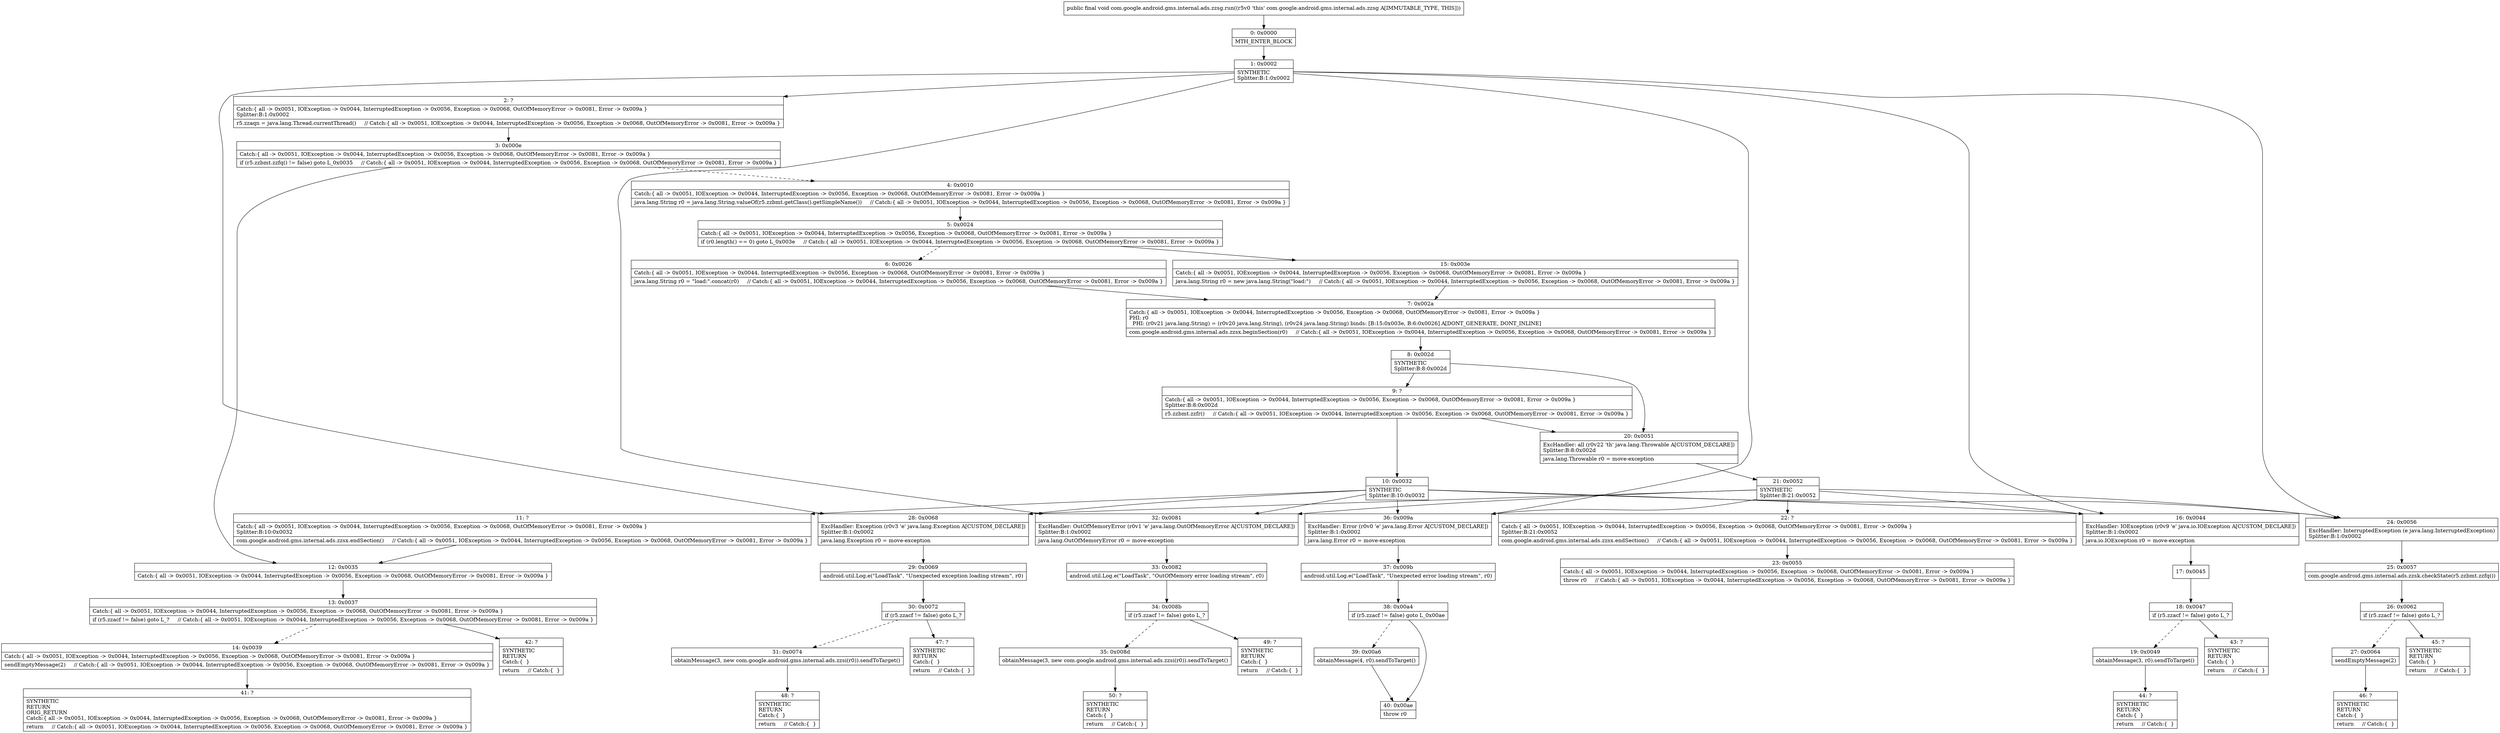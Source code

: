 digraph "CFG forcom.google.android.gms.internal.ads.zzsg.run()V" {
Node_0 [shape=record,label="{0\:\ 0x0000|MTH_ENTER_BLOCK\l}"];
Node_1 [shape=record,label="{1\:\ 0x0002|SYNTHETIC\lSplitter:B:1:0x0002\l}"];
Node_2 [shape=record,label="{2\:\ ?|Catch:\{ all \-\> 0x0051, IOException \-\> 0x0044, InterruptedException \-\> 0x0056, Exception \-\> 0x0068, OutOfMemoryError \-\> 0x0081, Error \-\> 0x009a \}\lSplitter:B:1:0x0002\l|r5.zzaqn = java.lang.Thread.currentThread()     \/\/ Catch:\{ all \-\> 0x0051, IOException \-\> 0x0044, InterruptedException \-\> 0x0056, Exception \-\> 0x0068, OutOfMemoryError \-\> 0x0081, Error \-\> 0x009a \}\l}"];
Node_3 [shape=record,label="{3\:\ 0x000e|Catch:\{ all \-\> 0x0051, IOException \-\> 0x0044, InterruptedException \-\> 0x0056, Exception \-\> 0x0068, OutOfMemoryError \-\> 0x0081, Error \-\> 0x009a \}\l|if (r5.zzbmt.zzfq() != false) goto L_0x0035     \/\/ Catch:\{ all \-\> 0x0051, IOException \-\> 0x0044, InterruptedException \-\> 0x0056, Exception \-\> 0x0068, OutOfMemoryError \-\> 0x0081, Error \-\> 0x009a \}\l}"];
Node_4 [shape=record,label="{4\:\ 0x0010|Catch:\{ all \-\> 0x0051, IOException \-\> 0x0044, InterruptedException \-\> 0x0056, Exception \-\> 0x0068, OutOfMemoryError \-\> 0x0081, Error \-\> 0x009a \}\l|java.lang.String r0 = java.lang.String.valueOf(r5.zzbmt.getClass().getSimpleName())     \/\/ Catch:\{ all \-\> 0x0051, IOException \-\> 0x0044, InterruptedException \-\> 0x0056, Exception \-\> 0x0068, OutOfMemoryError \-\> 0x0081, Error \-\> 0x009a \}\l}"];
Node_5 [shape=record,label="{5\:\ 0x0024|Catch:\{ all \-\> 0x0051, IOException \-\> 0x0044, InterruptedException \-\> 0x0056, Exception \-\> 0x0068, OutOfMemoryError \-\> 0x0081, Error \-\> 0x009a \}\l|if (r0.length() == 0) goto L_0x003e     \/\/ Catch:\{ all \-\> 0x0051, IOException \-\> 0x0044, InterruptedException \-\> 0x0056, Exception \-\> 0x0068, OutOfMemoryError \-\> 0x0081, Error \-\> 0x009a \}\l}"];
Node_6 [shape=record,label="{6\:\ 0x0026|Catch:\{ all \-\> 0x0051, IOException \-\> 0x0044, InterruptedException \-\> 0x0056, Exception \-\> 0x0068, OutOfMemoryError \-\> 0x0081, Error \-\> 0x009a \}\l|java.lang.String r0 = \"load:\".concat(r0)     \/\/ Catch:\{ all \-\> 0x0051, IOException \-\> 0x0044, InterruptedException \-\> 0x0056, Exception \-\> 0x0068, OutOfMemoryError \-\> 0x0081, Error \-\> 0x009a \}\l}"];
Node_7 [shape=record,label="{7\:\ 0x002a|Catch:\{ all \-\> 0x0051, IOException \-\> 0x0044, InterruptedException \-\> 0x0056, Exception \-\> 0x0068, OutOfMemoryError \-\> 0x0081, Error \-\> 0x009a \}\lPHI: r0 \l  PHI: (r0v21 java.lang.String) = (r0v20 java.lang.String), (r0v24 java.lang.String) binds: [B:15:0x003e, B:6:0x0026] A[DONT_GENERATE, DONT_INLINE]\l|com.google.android.gms.internal.ads.zzsx.beginSection(r0)     \/\/ Catch:\{ all \-\> 0x0051, IOException \-\> 0x0044, InterruptedException \-\> 0x0056, Exception \-\> 0x0068, OutOfMemoryError \-\> 0x0081, Error \-\> 0x009a \}\l}"];
Node_8 [shape=record,label="{8\:\ 0x002d|SYNTHETIC\lSplitter:B:8:0x002d\l}"];
Node_9 [shape=record,label="{9\:\ ?|Catch:\{ all \-\> 0x0051, IOException \-\> 0x0044, InterruptedException \-\> 0x0056, Exception \-\> 0x0068, OutOfMemoryError \-\> 0x0081, Error \-\> 0x009a \}\lSplitter:B:8:0x002d\l|r5.zzbmt.zzfr()     \/\/ Catch:\{ all \-\> 0x0051, IOException \-\> 0x0044, InterruptedException \-\> 0x0056, Exception \-\> 0x0068, OutOfMemoryError \-\> 0x0081, Error \-\> 0x009a \}\l}"];
Node_10 [shape=record,label="{10\:\ 0x0032|SYNTHETIC\lSplitter:B:10:0x0032\l}"];
Node_11 [shape=record,label="{11\:\ ?|Catch:\{ all \-\> 0x0051, IOException \-\> 0x0044, InterruptedException \-\> 0x0056, Exception \-\> 0x0068, OutOfMemoryError \-\> 0x0081, Error \-\> 0x009a \}\lSplitter:B:10:0x0032\l|com.google.android.gms.internal.ads.zzsx.endSection()     \/\/ Catch:\{ all \-\> 0x0051, IOException \-\> 0x0044, InterruptedException \-\> 0x0056, Exception \-\> 0x0068, OutOfMemoryError \-\> 0x0081, Error \-\> 0x009a \}\l}"];
Node_12 [shape=record,label="{12\:\ 0x0035|Catch:\{ all \-\> 0x0051, IOException \-\> 0x0044, InterruptedException \-\> 0x0056, Exception \-\> 0x0068, OutOfMemoryError \-\> 0x0081, Error \-\> 0x009a \}\l}"];
Node_13 [shape=record,label="{13\:\ 0x0037|Catch:\{ all \-\> 0x0051, IOException \-\> 0x0044, InterruptedException \-\> 0x0056, Exception \-\> 0x0068, OutOfMemoryError \-\> 0x0081, Error \-\> 0x009a \}\l|if (r5.zzacf != false) goto L_?     \/\/ Catch:\{ all \-\> 0x0051, IOException \-\> 0x0044, InterruptedException \-\> 0x0056, Exception \-\> 0x0068, OutOfMemoryError \-\> 0x0081, Error \-\> 0x009a \}\l}"];
Node_14 [shape=record,label="{14\:\ 0x0039|Catch:\{ all \-\> 0x0051, IOException \-\> 0x0044, InterruptedException \-\> 0x0056, Exception \-\> 0x0068, OutOfMemoryError \-\> 0x0081, Error \-\> 0x009a \}\l|sendEmptyMessage(2)     \/\/ Catch:\{ all \-\> 0x0051, IOException \-\> 0x0044, InterruptedException \-\> 0x0056, Exception \-\> 0x0068, OutOfMemoryError \-\> 0x0081, Error \-\> 0x009a \}\l}"];
Node_15 [shape=record,label="{15\:\ 0x003e|Catch:\{ all \-\> 0x0051, IOException \-\> 0x0044, InterruptedException \-\> 0x0056, Exception \-\> 0x0068, OutOfMemoryError \-\> 0x0081, Error \-\> 0x009a \}\l|java.lang.String r0 = new java.lang.String(\"load:\")     \/\/ Catch:\{ all \-\> 0x0051, IOException \-\> 0x0044, InterruptedException \-\> 0x0056, Exception \-\> 0x0068, OutOfMemoryError \-\> 0x0081, Error \-\> 0x009a \}\l}"];
Node_16 [shape=record,label="{16\:\ 0x0044|ExcHandler: IOException (r0v9 'e' java.io.IOException A[CUSTOM_DECLARE])\lSplitter:B:1:0x0002\l|java.io.IOException r0 = move\-exception\l}"];
Node_17 [shape=record,label="{17\:\ 0x0045}"];
Node_18 [shape=record,label="{18\:\ 0x0047|if (r5.zzacf != false) goto L_?\l}"];
Node_19 [shape=record,label="{19\:\ 0x0049|obtainMessage(3, r0).sendToTarget()\l}"];
Node_20 [shape=record,label="{20\:\ 0x0051|ExcHandler: all (r0v22 'th' java.lang.Throwable A[CUSTOM_DECLARE])\lSplitter:B:8:0x002d\l|java.lang.Throwable r0 = move\-exception\l}"];
Node_21 [shape=record,label="{21\:\ 0x0052|SYNTHETIC\lSplitter:B:21:0x0052\l}"];
Node_22 [shape=record,label="{22\:\ ?|Catch:\{ all \-\> 0x0051, IOException \-\> 0x0044, InterruptedException \-\> 0x0056, Exception \-\> 0x0068, OutOfMemoryError \-\> 0x0081, Error \-\> 0x009a \}\lSplitter:B:21:0x0052\l|com.google.android.gms.internal.ads.zzsx.endSection()     \/\/ Catch:\{ all \-\> 0x0051, IOException \-\> 0x0044, InterruptedException \-\> 0x0056, Exception \-\> 0x0068, OutOfMemoryError \-\> 0x0081, Error \-\> 0x009a \}\l}"];
Node_23 [shape=record,label="{23\:\ 0x0055|Catch:\{ all \-\> 0x0051, IOException \-\> 0x0044, InterruptedException \-\> 0x0056, Exception \-\> 0x0068, OutOfMemoryError \-\> 0x0081, Error \-\> 0x009a \}\l|throw r0     \/\/ Catch:\{ all \-\> 0x0051, IOException \-\> 0x0044, InterruptedException \-\> 0x0056, Exception \-\> 0x0068, OutOfMemoryError \-\> 0x0081, Error \-\> 0x009a \}\l}"];
Node_24 [shape=record,label="{24\:\ 0x0056|ExcHandler: InterruptedException (e java.lang.InterruptedException)\lSplitter:B:1:0x0002\l}"];
Node_25 [shape=record,label="{25\:\ 0x0057|com.google.android.gms.internal.ads.zzsk.checkState(r5.zzbmt.zzfq())\l}"];
Node_26 [shape=record,label="{26\:\ 0x0062|if (r5.zzacf != false) goto L_?\l}"];
Node_27 [shape=record,label="{27\:\ 0x0064|sendEmptyMessage(2)\l}"];
Node_28 [shape=record,label="{28\:\ 0x0068|ExcHandler: Exception (r0v3 'e' java.lang.Exception A[CUSTOM_DECLARE])\lSplitter:B:1:0x0002\l|java.lang.Exception r0 = move\-exception\l}"];
Node_29 [shape=record,label="{29\:\ 0x0069|android.util.Log.e(\"LoadTask\", \"Unexpected exception loading stream\", r0)\l}"];
Node_30 [shape=record,label="{30\:\ 0x0072|if (r5.zzacf != false) goto L_?\l}"];
Node_31 [shape=record,label="{31\:\ 0x0074|obtainMessage(3, new com.google.android.gms.internal.ads.zzsi(r0)).sendToTarget()\l}"];
Node_32 [shape=record,label="{32\:\ 0x0081|ExcHandler: OutOfMemoryError (r0v1 'e' java.lang.OutOfMemoryError A[CUSTOM_DECLARE])\lSplitter:B:1:0x0002\l|java.lang.OutOfMemoryError r0 = move\-exception\l}"];
Node_33 [shape=record,label="{33\:\ 0x0082|android.util.Log.e(\"LoadTask\", \"OutOfMemory error loading stream\", r0)\l}"];
Node_34 [shape=record,label="{34\:\ 0x008b|if (r5.zzacf != false) goto L_?\l}"];
Node_35 [shape=record,label="{35\:\ 0x008d|obtainMessage(3, new com.google.android.gms.internal.ads.zzsi(r0)).sendToTarget()\l}"];
Node_36 [shape=record,label="{36\:\ 0x009a|ExcHandler: Error (r0v0 'e' java.lang.Error A[CUSTOM_DECLARE])\lSplitter:B:1:0x0002\l|java.lang.Error r0 = move\-exception\l}"];
Node_37 [shape=record,label="{37\:\ 0x009b|android.util.Log.e(\"LoadTask\", \"Unexpected error loading stream\", r0)\l}"];
Node_38 [shape=record,label="{38\:\ 0x00a4|if (r5.zzacf != false) goto L_0x00ae\l}"];
Node_39 [shape=record,label="{39\:\ 0x00a6|obtainMessage(4, r0).sendToTarget()\l}"];
Node_40 [shape=record,label="{40\:\ 0x00ae|throw r0\l}"];
Node_41 [shape=record,label="{41\:\ ?|SYNTHETIC\lRETURN\lORIG_RETURN\lCatch:\{ all \-\> 0x0051, IOException \-\> 0x0044, InterruptedException \-\> 0x0056, Exception \-\> 0x0068, OutOfMemoryError \-\> 0x0081, Error \-\> 0x009a \}\l|return     \/\/ Catch:\{ all \-\> 0x0051, IOException \-\> 0x0044, InterruptedException \-\> 0x0056, Exception \-\> 0x0068, OutOfMemoryError \-\> 0x0081, Error \-\> 0x009a \}\l}"];
Node_42 [shape=record,label="{42\:\ ?|SYNTHETIC\lRETURN\lCatch:\{  \}\l|return     \/\/ Catch:\{  \}\l}"];
Node_43 [shape=record,label="{43\:\ ?|SYNTHETIC\lRETURN\lCatch:\{  \}\l|return     \/\/ Catch:\{  \}\l}"];
Node_44 [shape=record,label="{44\:\ ?|SYNTHETIC\lRETURN\lCatch:\{  \}\l|return     \/\/ Catch:\{  \}\l}"];
Node_45 [shape=record,label="{45\:\ ?|SYNTHETIC\lRETURN\lCatch:\{  \}\l|return     \/\/ Catch:\{  \}\l}"];
Node_46 [shape=record,label="{46\:\ ?|SYNTHETIC\lRETURN\lCatch:\{  \}\l|return     \/\/ Catch:\{  \}\l}"];
Node_47 [shape=record,label="{47\:\ ?|SYNTHETIC\lRETURN\lCatch:\{  \}\l|return     \/\/ Catch:\{  \}\l}"];
Node_48 [shape=record,label="{48\:\ ?|SYNTHETIC\lRETURN\lCatch:\{  \}\l|return     \/\/ Catch:\{  \}\l}"];
Node_49 [shape=record,label="{49\:\ ?|SYNTHETIC\lRETURN\lCatch:\{  \}\l|return     \/\/ Catch:\{  \}\l}"];
Node_50 [shape=record,label="{50\:\ ?|SYNTHETIC\lRETURN\lCatch:\{  \}\l|return     \/\/ Catch:\{  \}\l}"];
MethodNode[shape=record,label="{public final void com.google.android.gms.internal.ads.zzsg.run((r5v0 'this' com.google.android.gms.internal.ads.zzsg A[IMMUTABLE_TYPE, THIS])) }"];
MethodNode -> Node_0;
Node_0 -> Node_1;
Node_1 -> Node_2;
Node_1 -> Node_16;
Node_1 -> Node_24;
Node_1 -> Node_28;
Node_1 -> Node_32;
Node_1 -> Node_36;
Node_2 -> Node_3;
Node_3 -> Node_4[style=dashed];
Node_3 -> Node_12;
Node_4 -> Node_5;
Node_5 -> Node_6[style=dashed];
Node_5 -> Node_15;
Node_6 -> Node_7;
Node_7 -> Node_8;
Node_8 -> Node_9;
Node_8 -> Node_20;
Node_9 -> Node_10;
Node_9 -> Node_20;
Node_10 -> Node_11;
Node_10 -> Node_16;
Node_10 -> Node_24;
Node_10 -> Node_28;
Node_10 -> Node_32;
Node_10 -> Node_36;
Node_11 -> Node_12;
Node_12 -> Node_13;
Node_13 -> Node_14[style=dashed];
Node_13 -> Node_42;
Node_14 -> Node_41;
Node_15 -> Node_7;
Node_16 -> Node_17;
Node_17 -> Node_18;
Node_18 -> Node_19[style=dashed];
Node_18 -> Node_43;
Node_19 -> Node_44;
Node_20 -> Node_21;
Node_21 -> Node_22;
Node_21 -> Node_16;
Node_21 -> Node_24;
Node_21 -> Node_28;
Node_21 -> Node_32;
Node_21 -> Node_36;
Node_22 -> Node_23;
Node_24 -> Node_25;
Node_25 -> Node_26;
Node_26 -> Node_27[style=dashed];
Node_26 -> Node_45;
Node_27 -> Node_46;
Node_28 -> Node_29;
Node_29 -> Node_30;
Node_30 -> Node_31[style=dashed];
Node_30 -> Node_47;
Node_31 -> Node_48;
Node_32 -> Node_33;
Node_33 -> Node_34;
Node_34 -> Node_35[style=dashed];
Node_34 -> Node_49;
Node_35 -> Node_50;
Node_36 -> Node_37;
Node_37 -> Node_38;
Node_38 -> Node_39[style=dashed];
Node_38 -> Node_40;
Node_39 -> Node_40;
}

